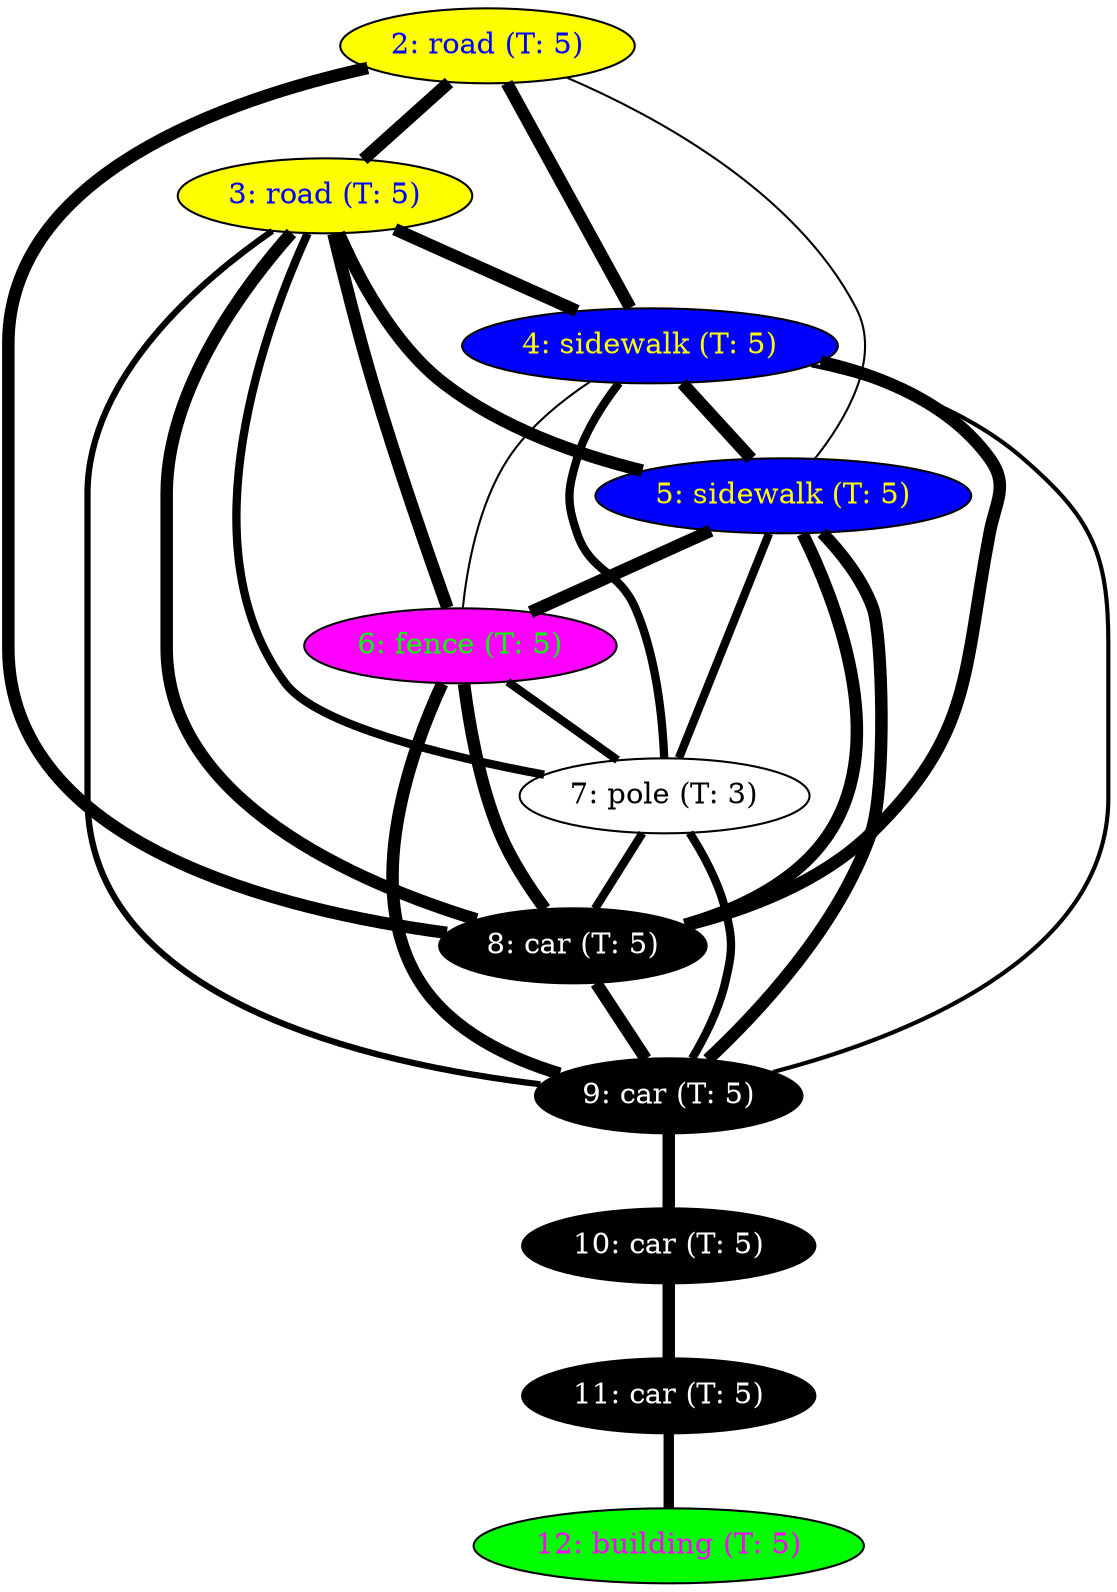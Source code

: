 // Num vertices: 11
// Num edges: 28
graph semantic_graph {
	2 [ label="2: road (T: 5)", fillcolor="#ffff00", fontcolor="#0000ff", pos = "36.7961, 109.279!", style=filled ] // 3D pos: 36.7961 109.279 2.03078 // Observers: 0,12,24,36,48,59,
	3 [ label="3: road (T: 5)", fillcolor="#ffff00", fontcolor="#0000ff", pos = "41.6663, 117.619!", style=filled ] // 3D pos: 41.6663 117.619 1.64904 // Observers: 0,12,24,36,48,59,
	4 [ label="4: sidewalk (T: 5)", fillcolor="#0000ff", fontcolor="#ffff00", pos = "40.5764, 113.915!", style=filled ] // 3D pos: 40.5764 113.915 2.08299 // Observers: 0,12,24,36,48,59,
	5 [ label="5: sidewalk (T: 5)", fillcolor="#0000ff", fontcolor="#ffff00", pos = "39.7301, 122.02!", style=filled ] // 3D pos: 39.7301  122.02 2.08752 // Observers: 0,12,24,36,48,59,
	6 [ label="6: fence (T: 5)", fillcolor="#ff00ff", fontcolor="#00ff00", pos = "35.2888, 126.488!", style=filled ] // 3D pos: 35.2888 126.488 2.75901 // Observers: 0,12,24,36,48,59,
	7 [ label="7: pole (T: 3)", fillcolor="#ffffff", fontcolor="#000000", pos = "40.7771, 121.359!", style=filled ] // 3D pos: 40.7771 121.359 2.32973 // Observers: 0,12,24,36,
	8 [ label="8: car (T: 5)", fillcolor="#000000", fontcolor="#ffffff", pos = "36.3176, 120.909!", style=filled ] // 3D pos: 36.3176 120.909 2.31108 // Observers: 0,12,24,36,48,59,
	9 [ label="9: car (T: 5)", fillcolor="#000000", fontcolor="#ffffff", pos = "29.7477, 120.81!", style=filled ] // 3D pos: 29.7477  120.81 2.33007 // Observers: 0,12,24,36,48,59,
	10 [ label="10: car (T: 5)", fillcolor="#000000", fontcolor="#ffffff", pos = "22.5979, 120.637!", style=filled ] // 3D pos: 22.5979 120.637 2.38508 // Observers: 0,12,24,36,48,59,
	11 [ label="11: car (T: 5)", fillcolor="#000000", fontcolor="#ffffff", pos = "6.30613, 119.093!", style=filled ] // 3D pos: 6.30613 119.093 2.39058 // Observers: 0,12,24,36,48,59,
	12 [ label="12: building (T: 5)", fillcolor="#00ff00", fontcolor="#ff00ff", pos = "4.7421, 112.976!", style=filled ] // 3D pos:  4.7421 112.976 12.6003 // Observers: 12,12,24,36,48,59,
	2--3 [ penwidth=6 ]
	2--4 [ penwidth=6 ]
	2--8 [ penwidth=6 ]
	3--4 [ penwidth=6 ]
	3--5 [ penwidth=6 ]
	3--6 [ penwidth=6 ]
	3--7 [ penwidth=4 ]
	3--8 [ penwidth=6 ]
	4--5 [ penwidth=6 ]
	4--7 [ penwidth=4 ]
	4--8 [ penwidth=6 ]
	5--6 [ penwidth=6 ]
	5--7 [ penwidth=4 ]
	5--8 [ penwidth=6 ]
	5--9 [ penwidth=6 ]
	6--7 [ penwidth=4 ]
	6--8 [ penwidth=6 ]
	6--9 [ penwidth=6 ]
	7--8 [ penwidth=4 ]
	7--9 [ penwidth=4 ]
	8--9 [ penwidth=6 ]
	9--10 [ penwidth=6 ]
	10--11 [ penwidth=6 ]
	11--12 [ penwidth=5 ]
	4--6 [ penwidth=1 ]
	3--9 [ penwidth=3 ]
	4--9 [ penwidth=2 ]
	2--5 [ penwidth=1 ]
}